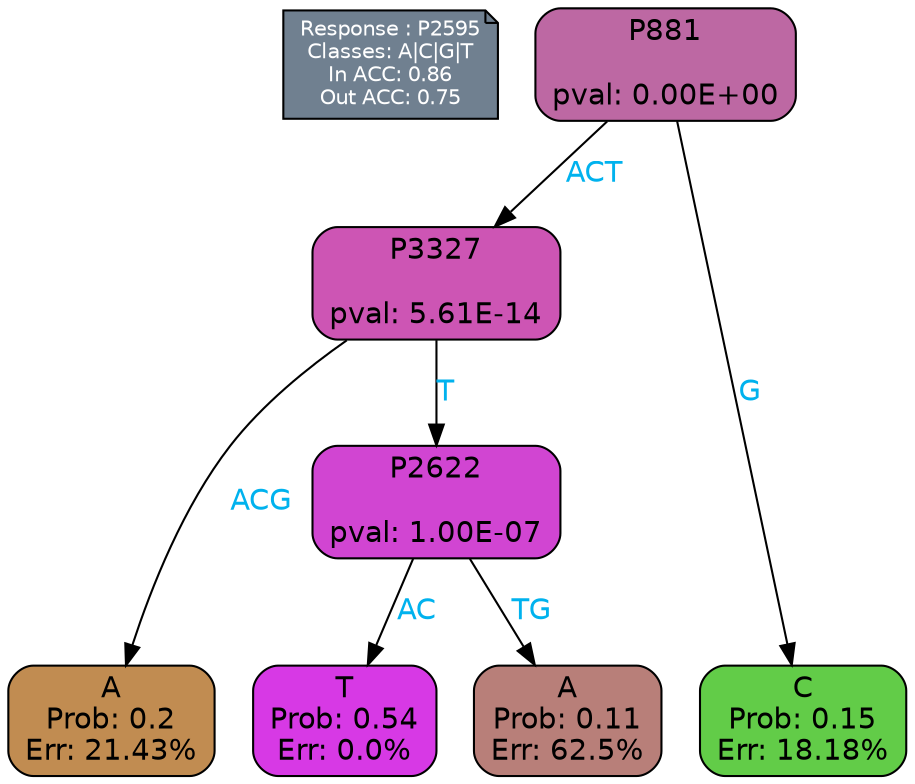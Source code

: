 digraph Tree {
node [shape=box, style="filled, rounded", color="black", fontname=helvetica] ;
graph [ranksep=equally, splines=polylines, bgcolor=transparent, dpi=600] ;
edge [fontname=helvetica] ;
LEGEND [label="Response : P2595
Classes: A|C|G|T
In ACC: 0.86
Out ACC: 0.75
",shape=note,align=left,style=filled,fillcolor="slategray",fontcolor="white",fontsize=10];1 [label="P881

pval: 0.00E+00", fillcolor="#bd68a3"] ;
2 [label="P3327

pval: 5.61E-14", fillcolor="#cd55b4"] ;
3 [label="A
Prob: 0.2
Err: 21.43%", fillcolor="#c18c51"] ;
4 [label="P2622

pval: 1.00E-07", fillcolor="#d145d2"] ;
5 [label="T
Prob: 0.54
Err: 0.0%", fillcolor="#d739e5"] ;
6 [label="A
Prob: 0.11
Err: 62.5%", fillcolor="#b87f79"] ;
7 [label="C
Prob: 0.15
Err: 18.18%", fillcolor="#62cc48"] ;
1 -> 2 [label="ACT",fontcolor=deepskyblue2] ;
1 -> 7 [label="G",fontcolor=deepskyblue2] ;
2 -> 3 [label="ACG",fontcolor=deepskyblue2] ;
2 -> 4 [label="T",fontcolor=deepskyblue2] ;
4 -> 5 [label="AC",fontcolor=deepskyblue2] ;
4 -> 6 [label="TG",fontcolor=deepskyblue2] ;
{rank = same; 3;5;6;7;}{rank = same; LEGEND;1;}}